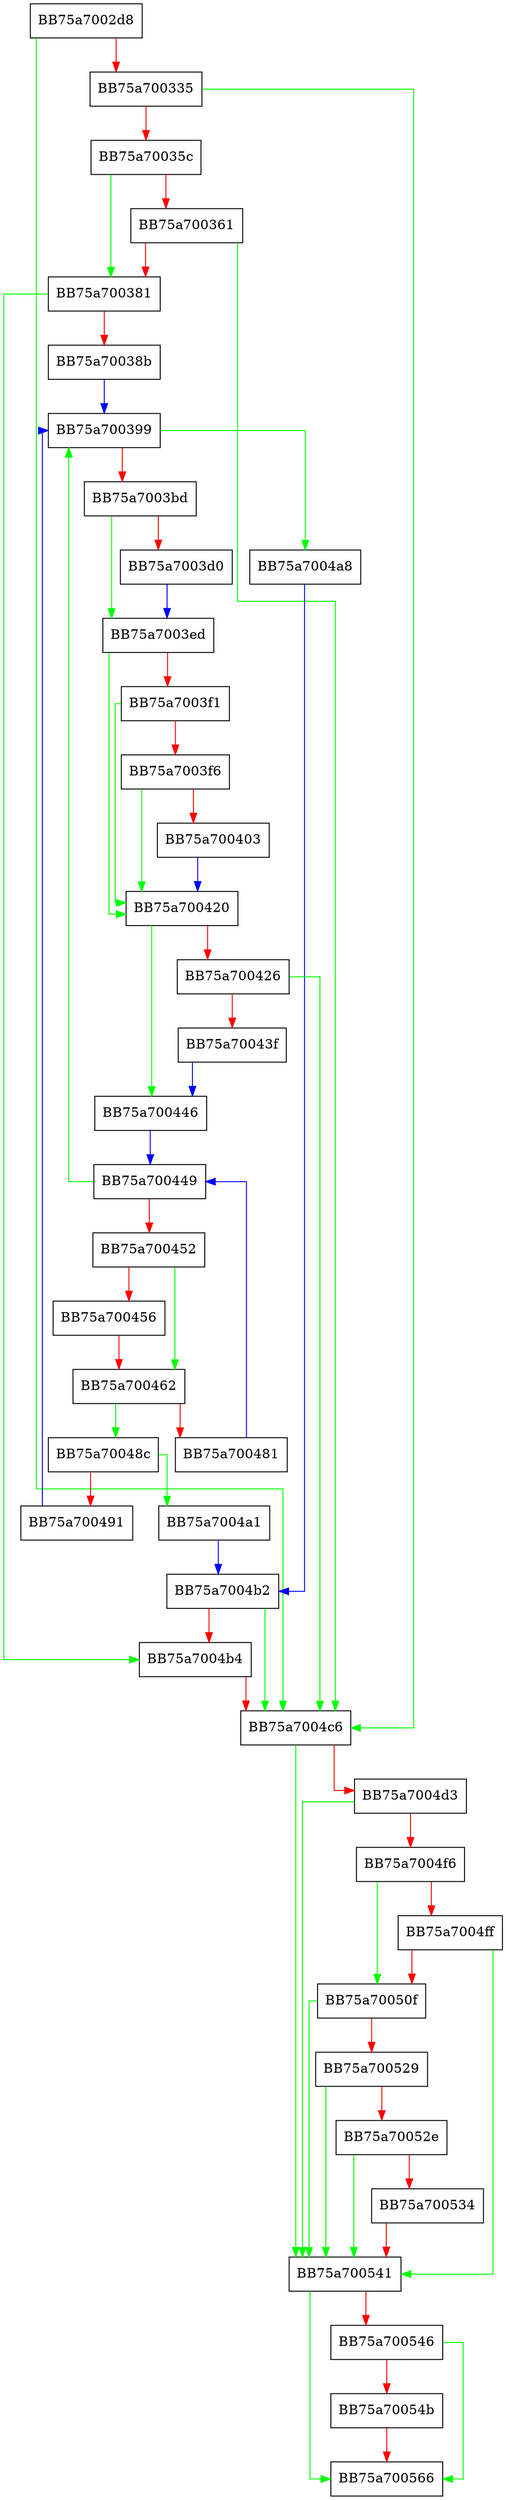 digraph pager_playback {
  node [shape="box"];
  graph [splines=ortho];
  BB75a7002d8 -> BB75a7004c6 [color="green"];
  BB75a7002d8 -> BB75a700335 [color="red"];
  BB75a700335 -> BB75a7004c6 [color="green"];
  BB75a700335 -> BB75a70035c [color="red"];
  BB75a70035c -> BB75a700381 [color="green"];
  BB75a70035c -> BB75a700361 [color="red"];
  BB75a700361 -> BB75a7004c6 [color="green"];
  BB75a700361 -> BB75a700381 [color="red"];
  BB75a700381 -> BB75a7004b4 [color="green"];
  BB75a700381 -> BB75a70038b [color="red"];
  BB75a70038b -> BB75a700399 [color="blue"];
  BB75a700399 -> BB75a7004a8 [color="green"];
  BB75a700399 -> BB75a7003bd [color="red"];
  BB75a7003bd -> BB75a7003ed [color="green"];
  BB75a7003bd -> BB75a7003d0 [color="red"];
  BB75a7003d0 -> BB75a7003ed [color="blue"];
  BB75a7003ed -> BB75a700420 [color="green"];
  BB75a7003ed -> BB75a7003f1 [color="red"];
  BB75a7003f1 -> BB75a700420 [color="green"];
  BB75a7003f1 -> BB75a7003f6 [color="red"];
  BB75a7003f6 -> BB75a700420 [color="green"];
  BB75a7003f6 -> BB75a700403 [color="red"];
  BB75a700403 -> BB75a700420 [color="blue"];
  BB75a700420 -> BB75a700446 [color="green"];
  BB75a700420 -> BB75a700426 [color="red"];
  BB75a700426 -> BB75a7004c6 [color="green"];
  BB75a700426 -> BB75a70043f [color="red"];
  BB75a70043f -> BB75a700446 [color="blue"];
  BB75a700446 -> BB75a700449 [color="blue"];
  BB75a700449 -> BB75a700399 [color="green"];
  BB75a700449 -> BB75a700452 [color="red"];
  BB75a700452 -> BB75a700462 [color="green"];
  BB75a700452 -> BB75a700456 [color="red"];
  BB75a700456 -> BB75a700462 [color="red"];
  BB75a700462 -> BB75a70048c [color="green"];
  BB75a700462 -> BB75a700481 [color="red"];
  BB75a700481 -> BB75a700449 [color="blue"];
  BB75a70048c -> BB75a7004a1 [color="green"];
  BB75a70048c -> BB75a700491 [color="red"];
  BB75a700491 -> BB75a700399 [color="blue"];
  BB75a7004a1 -> BB75a7004b2 [color="blue"];
  BB75a7004a8 -> BB75a7004b2 [color="blue"];
  BB75a7004b2 -> BB75a7004c6 [color="green"];
  BB75a7004b2 -> BB75a7004b4 [color="red"];
  BB75a7004b4 -> BB75a7004c6 [color="red"];
  BB75a7004c6 -> BB75a700541 [color="green"];
  BB75a7004c6 -> BB75a7004d3 [color="red"];
  BB75a7004d3 -> BB75a700541 [color="green"];
  BB75a7004d3 -> BB75a7004f6 [color="red"];
  BB75a7004f6 -> BB75a70050f [color="green"];
  BB75a7004f6 -> BB75a7004ff [color="red"];
  BB75a7004ff -> BB75a700541 [color="green"];
  BB75a7004ff -> BB75a70050f [color="red"];
  BB75a70050f -> BB75a700541 [color="green"];
  BB75a70050f -> BB75a700529 [color="red"];
  BB75a700529 -> BB75a700541 [color="green"];
  BB75a700529 -> BB75a70052e [color="red"];
  BB75a70052e -> BB75a700541 [color="green"];
  BB75a70052e -> BB75a700534 [color="red"];
  BB75a700534 -> BB75a700541 [color="red"];
  BB75a700541 -> BB75a700566 [color="green"];
  BB75a700541 -> BB75a700546 [color="red"];
  BB75a700546 -> BB75a700566 [color="green"];
  BB75a700546 -> BB75a70054b [color="red"];
  BB75a70054b -> BB75a700566 [color="red"];
}